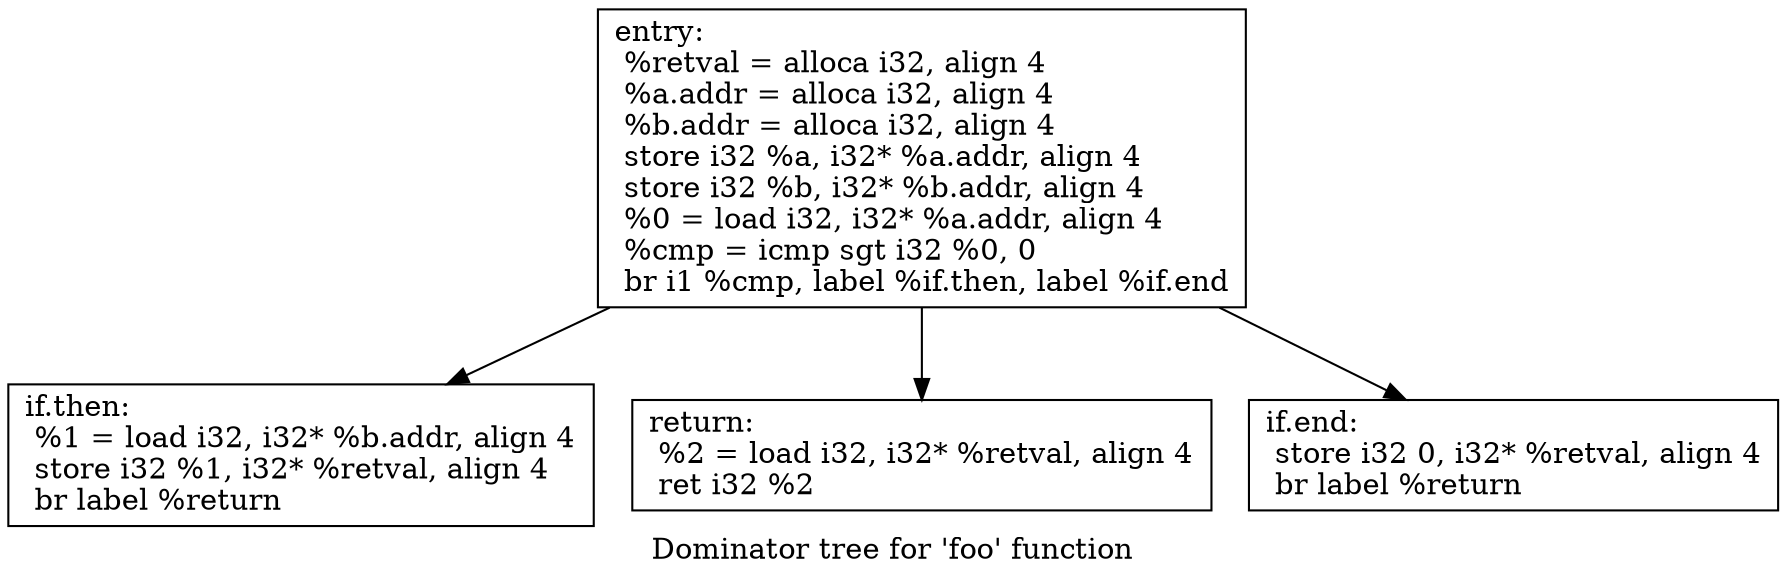 digraph "Dominator tree for 'foo' function" {
	label="Dominator tree for 'foo' function";

	Node0x7f87dd50afd0 [shape=record,label="{entry:\l  %retval = alloca i32, align 4\l  %a.addr = alloca i32, align 4\l  %b.addr = alloca i32, align 4\l  store i32 %a, i32* %a.addr, align 4\l  store i32 %b, i32* %b.addr, align 4\l  %0 = load i32, i32* %a.addr, align 4\l  %cmp = icmp sgt i32 %0, 0\l  br i1 %cmp, label %if.then, label %if.end\l}"];
	Node0x7f87dd50afd0 -> Node0x7f87dd50b010;
	Node0x7f87dd50afd0 -> Node0x7f87dd50b050;
	Node0x7f87dd50afd0 -> Node0x7f87dd50b090;
	Node0x7f87dd50b010 [shape=record,label="{if.then:                                          \l  %1 = load i32, i32* %b.addr, align 4\l  store i32 %1, i32* %retval, align 4\l  br label %return\l}"];
	Node0x7f87dd50b050 [shape=record,label="{return:                                           \l  %2 = load i32, i32* %retval, align 4\l  ret i32 %2\l}"];
	Node0x7f87dd50b090 [shape=record,label="{if.end:                                           \l  store i32 0, i32* %retval, align 4\l  br label %return\l}"];
}
